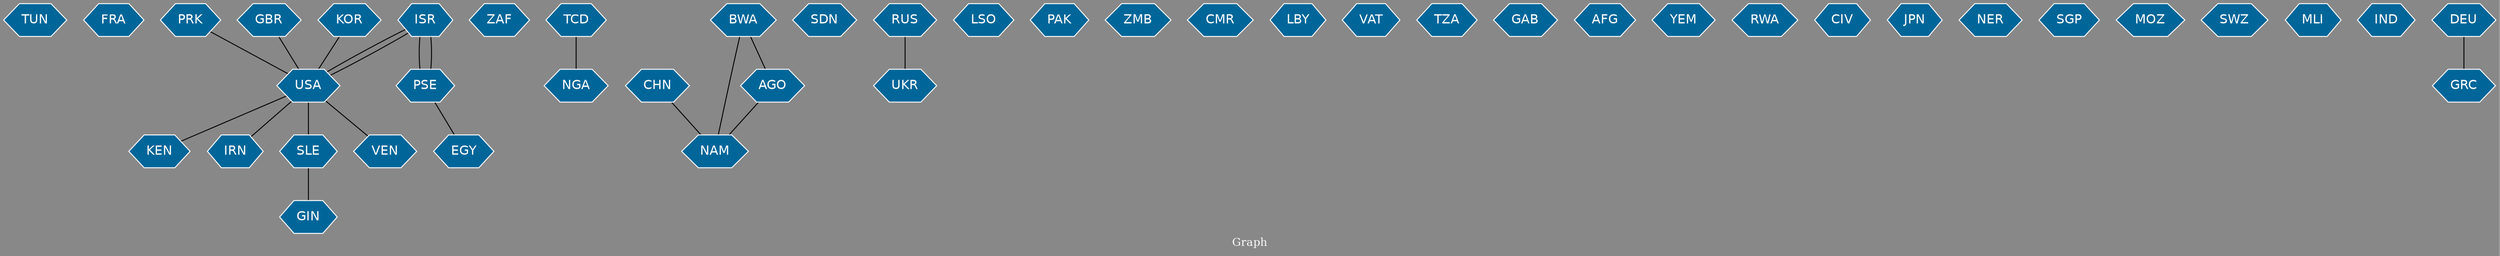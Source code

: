 // Countries together in item graph
graph {
	graph [bgcolor="#888888" fontcolor=white fontsize=12 label="Graph" outputorder=edgesfirst overlap=prism]
	node [color=white fillcolor="#006699" fontcolor=white fontname=Helvetica shape=hexagon style=filled]
	edge [arrowhead=open color=black fontcolor=white fontname=Courier fontsize=12]
		TUN [label=TUN]
		FRA [label=FRA]
		ISR [label=ISR]
		USA [label=USA]
		ZAF [label=ZAF]
		NGA [label=NGA]
		CHN [label=CHN]
		NAM [label=NAM]
		KEN [label=KEN]
		SDN [label=SDN]
		RUS [label=RUS]
		UKR [label=UKR]
		LSO [label=LSO]
		PAK [label=PAK]
		EGY [label=EGY]
		ZMB [label=ZMB]
		CMR [label=CMR]
		TCD [label=TCD]
		LBY [label=LBY]
		IRN [label=IRN]
		VAT [label=VAT]
		PSE [label=PSE]
		TZA [label=TZA]
		SLE [label=SLE]
		VEN [label=VEN]
		PRK [label=PRK]
		BWA [label=BWA]
		AGO [label=AGO]
		GAB [label=GAB]
		GBR [label=GBR]
		AFG [label=AFG]
		YEM [label=YEM]
		RWA [label=RWA]
		CIV [label=CIV]
		JPN [label=JPN]
		NER [label=NER]
		SGP [label=SGP]
		MOZ [label=MOZ]
		SWZ [label=SWZ]
		MLI [label=MLI]
		IND [label=IND]
		KOR [label=KOR]
		GIN [label=GIN]
		DEU [label=DEU]
		GRC [label=GRC]
			SLE -- GIN [weight=1]
			USA -- ISR [weight=1]
			DEU -- GRC [weight=1]
			AGO -- NAM [weight=1]
			PSE -- EGY [weight=1]
			GBR -- USA [weight=1]
			USA -- KEN [weight=1]
			PSE -- ISR [weight=1]
			USA -- SLE [weight=1]
			KOR -- USA [weight=1]
			PRK -- USA [weight=1]
			ISR -- PSE [weight=1]
			RUS -- UKR [weight=1]
			TCD -- NGA [weight=1]
			CHN -- NAM [weight=1]
			USA -- VEN [weight=1]
			USA -- IRN [weight=1]
			ISR -- USA [weight=1]
			BWA -- AGO [weight=1]
			BWA -- NAM [weight=1]
}